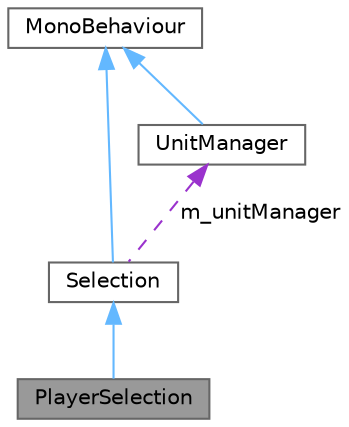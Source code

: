 digraph "PlayerSelection"
{
 // LATEX_PDF_SIZE
  bgcolor="transparent";
  edge [fontname=Helvetica,fontsize=10,labelfontname=Helvetica,labelfontsize=10];
  node [fontname=Helvetica,fontsize=10,shape=box,height=0.2,width=0.4];
  Node1 [label="PlayerSelection",height=0.2,width=0.4,color="gray40", fillcolor="grey60", style="filled", fontcolor="black",tooltip="Adapted from EezehDev Coordinated Formations"];
  Node2 -> Node1 [dir="back",color="steelblue1",style="solid"];
  Node2 [label="Selection",height=0.2,width=0.4,color="gray40", fillcolor="white", style="filled",URL="$class_selection.html",tooltip=" "];
  Node3 -> Node2 [dir="back",color="steelblue1",style="solid"];
  Node3 [label="MonoBehaviour",height=0.2,width=0.4,color="gray40", fillcolor="white", style="filled",tooltip=" "];
  Node4 -> Node2 [dir="back",color="darkorchid3",style="dashed",label=" m_unitManager" ];
  Node4 [label="UnitManager",height=0.2,width=0.4,color="gray40", fillcolor="white", style="filled",URL="$class_unit_manager.html",tooltip=" "];
  Node3 -> Node4 [dir="back",color="steelblue1",style="solid"];
}
